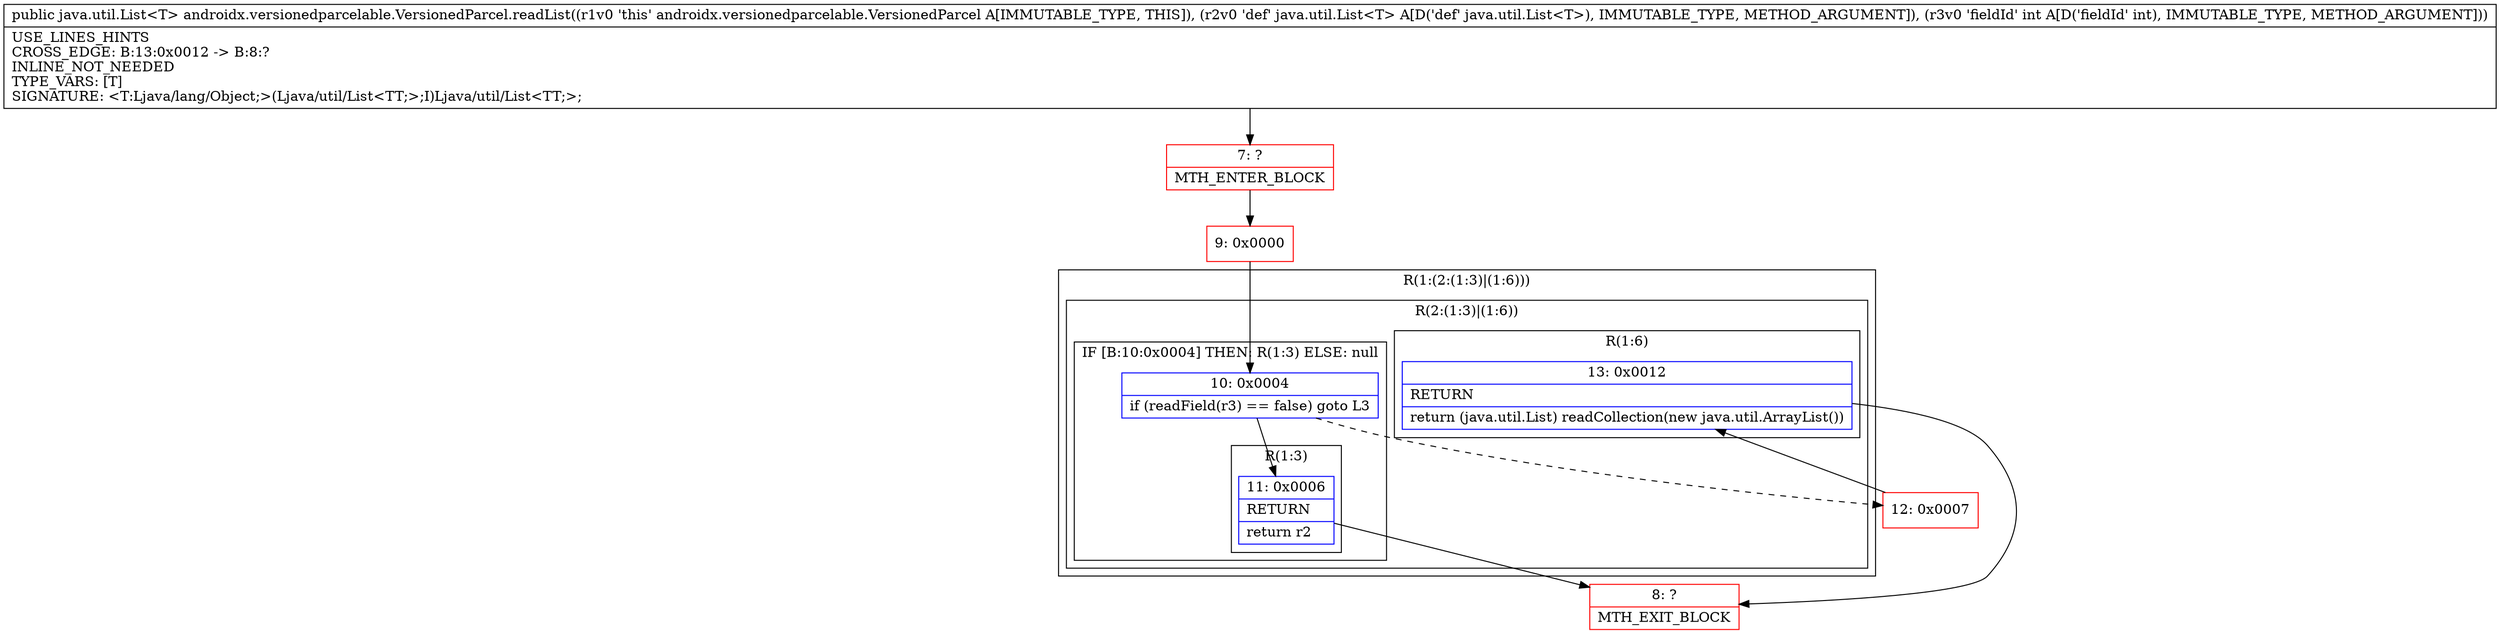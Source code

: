 digraph "CFG forandroidx.versionedparcelable.VersionedParcel.readList(Ljava\/util\/List;I)Ljava\/util\/List;" {
subgraph cluster_Region_619032075 {
label = "R(1:(2:(1:3)|(1:6)))";
node [shape=record,color=blue];
subgraph cluster_Region_1194136447 {
label = "R(2:(1:3)|(1:6))";
node [shape=record,color=blue];
subgraph cluster_IfRegion_1186333325 {
label = "IF [B:10:0x0004] THEN: R(1:3) ELSE: null";
node [shape=record,color=blue];
Node_10 [shape=record,label="{10\:\ 0x0004|if (readField(r3) == false) goto L3\l}"];
subgraph cluster_Region_856591562 {
label = "R(1:3)";
node [shape=record,color=blue];
Node_11 [shape=record,label="{11\:\ 0x0006|RETURN\l|return r2\l}"];
}
}
subgraph cluster_Region_982710614 {
label = "R(1:6)";
node [shape=record,color=blue];
Node_13 [shape=record,label="{13\:\ 0x0012|RETURN\l|return (java.util.List) readCollection(new java.util.ArrayList())\l}"];
}
}
}
Node_7 [shape=record,color=red,label="{7\:\ ?|MTH_ENTER_BLOCK\l}"];
Node_9 [shape=record,color=red,label="{9\:\ 0x0000}"];
Node_8 [shape=record,color=red,label="{8\:\ ?|MTH_EXIT_BLOCK\l}"];
Node_12 [shape=record,color=red,label="{12\:\ 0x0007}"];
MethodNode[shape=record,label="{public java.util.List\<T\> androidx.versionedparcelable.VersionedParcel.readList((r1v0 'this' androidx.versionedparcelable.VersionedParcel A[IMMUTABLE_TYPE, THIS]), (r2v0 'def' java.util.List\<T\> A[D('def' java.util.List\<T\>), IMMUTABLE_TYPE, METHOD_ARGUMENT]), (r3v0 'fieldId' int A[D('fieldId' int), IMMUTABLE_TYPE, METHOD_ARGUMENT]))  | USE_LINES_HINTS\lCROSS_EDGE: B:13:0x0012 \-\> B:8:?\lINLINE_NOT_NEEDED\lTYPE_VARS: [T]\lSIGNATURE: \<T:Ljava\/lang\/Object;\>(Ljava\/util\/List\<TT;\>;I)Ljava\/util\/List\<TT;\>;\l}"];
MethodNode -> Node_7;Node_10 -> Node_11;
Node_10 -> Node_12[style=dashed];
Node_11 -> Node_8;
Node_13 -> Node_8;
Node_7 -> Node_9;
Node_9 -> Node_10;
Node_12 -> Node_13;
}

